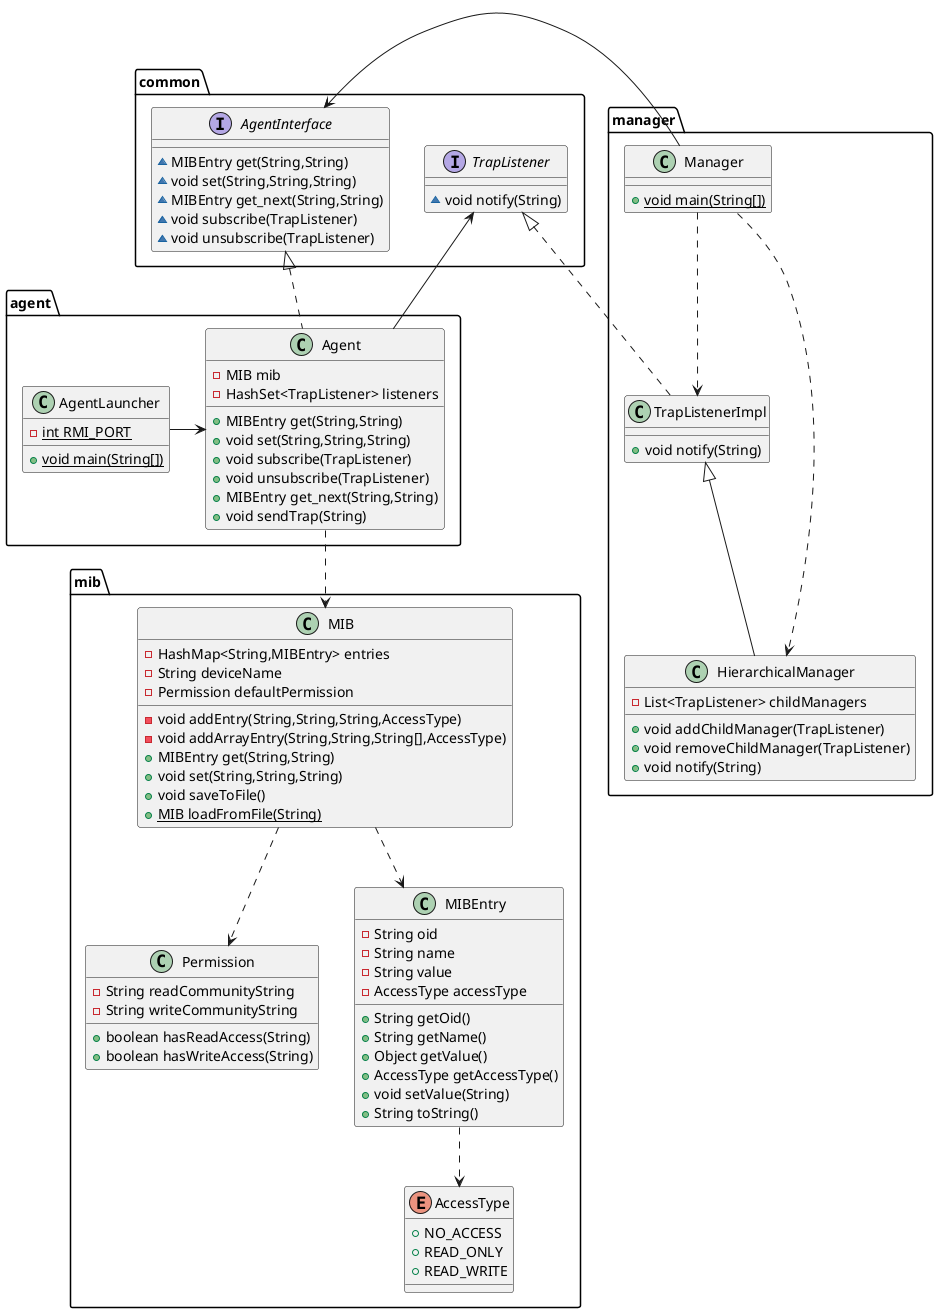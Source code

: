 @startuml
class manager.Manager {
+ {static} void main(String[])
}
class mib.Permission {
- String readCommunityString
- String writeCommunityString
+ boolean hasReadAccess(String)
+ boolean hasWriteAccess(String)
}
enum mib.AccessType {
+  NO_ACCESS
+  READ_ONLY
+  READ_WRITE
}
interface common.AgentInterface {
~ MIBEntry get(String,String)
~ void set(String,String,String)
~ MIBEntry get_next(String,String)
~ void subscribe(TrapListener)
~ void unsubscribe(TrapListener)
}
class mib.MIBEntry {
- String oid
- String name
- String value
- AccessType accessType
+ String getOid()
+ String getName()
+ Object getValue()
+ AccessType getAccessType()
+ void setValue(String)
+ String toString()
}
class agent.Agent {
- MIB mib
- HashSet<TrapListener> listeners
+ MIBEntry get(String,String)
+ void set(String,String,String)
+ void subscribe(TrapListener)
+ void unsubscribe(TrapListener)
+ MIBEntry get_next(String,String)
+ void sendTrap(String)
}
class mib.MIB {
- HashMap<String,MIBEntry> entries
- String deviceName
- Permission defaultPermission
- void addEntry(String,String,String,AccessType)
- void addArrayEntry(String,String,String[],AccessType)
+ MIBEntry get(String,String)
+ void set(String,String,String)
+ void saveToFile()
+ {static} MIB loadFromFile(String)
}
interface common.TrapListener {
~ void notify(String)
}
class agent.AgentLauncher {
- {static} int RMI_PORT
+ {static} void main(String[])
}
class manager.TrapListenerImpl {
+ void notify(String)
}
class manager.HierarchicalManager {
- List<TrapListener> childManagers
+ void addChildManager(TrapListener)
+ void removeChildManager(TrapListener)
+ void notify(String)
}

agent.Agent -> common.TrapListener
manager.Manager -> common.AgentInterface
agent.AgentLauncher -> agent.Agent
common.AgentInterface <|.. agent.Agent
agent.Agent ..> mib.MIB
mib.MIB ..> mib.MIBEntry
mib.MIBEntry ..> mib.AccessType
mib.MIB ..> mib.Permission
common.TrapListener <|.. manager.TrapListenerImpl
manager.Manager ..> manager.TrapListenerImpl
manager.TrapListenerImpl <|-- manager.HierarchicalManager
manager.Manager ..> manager.HierarchicalManager
@enduml